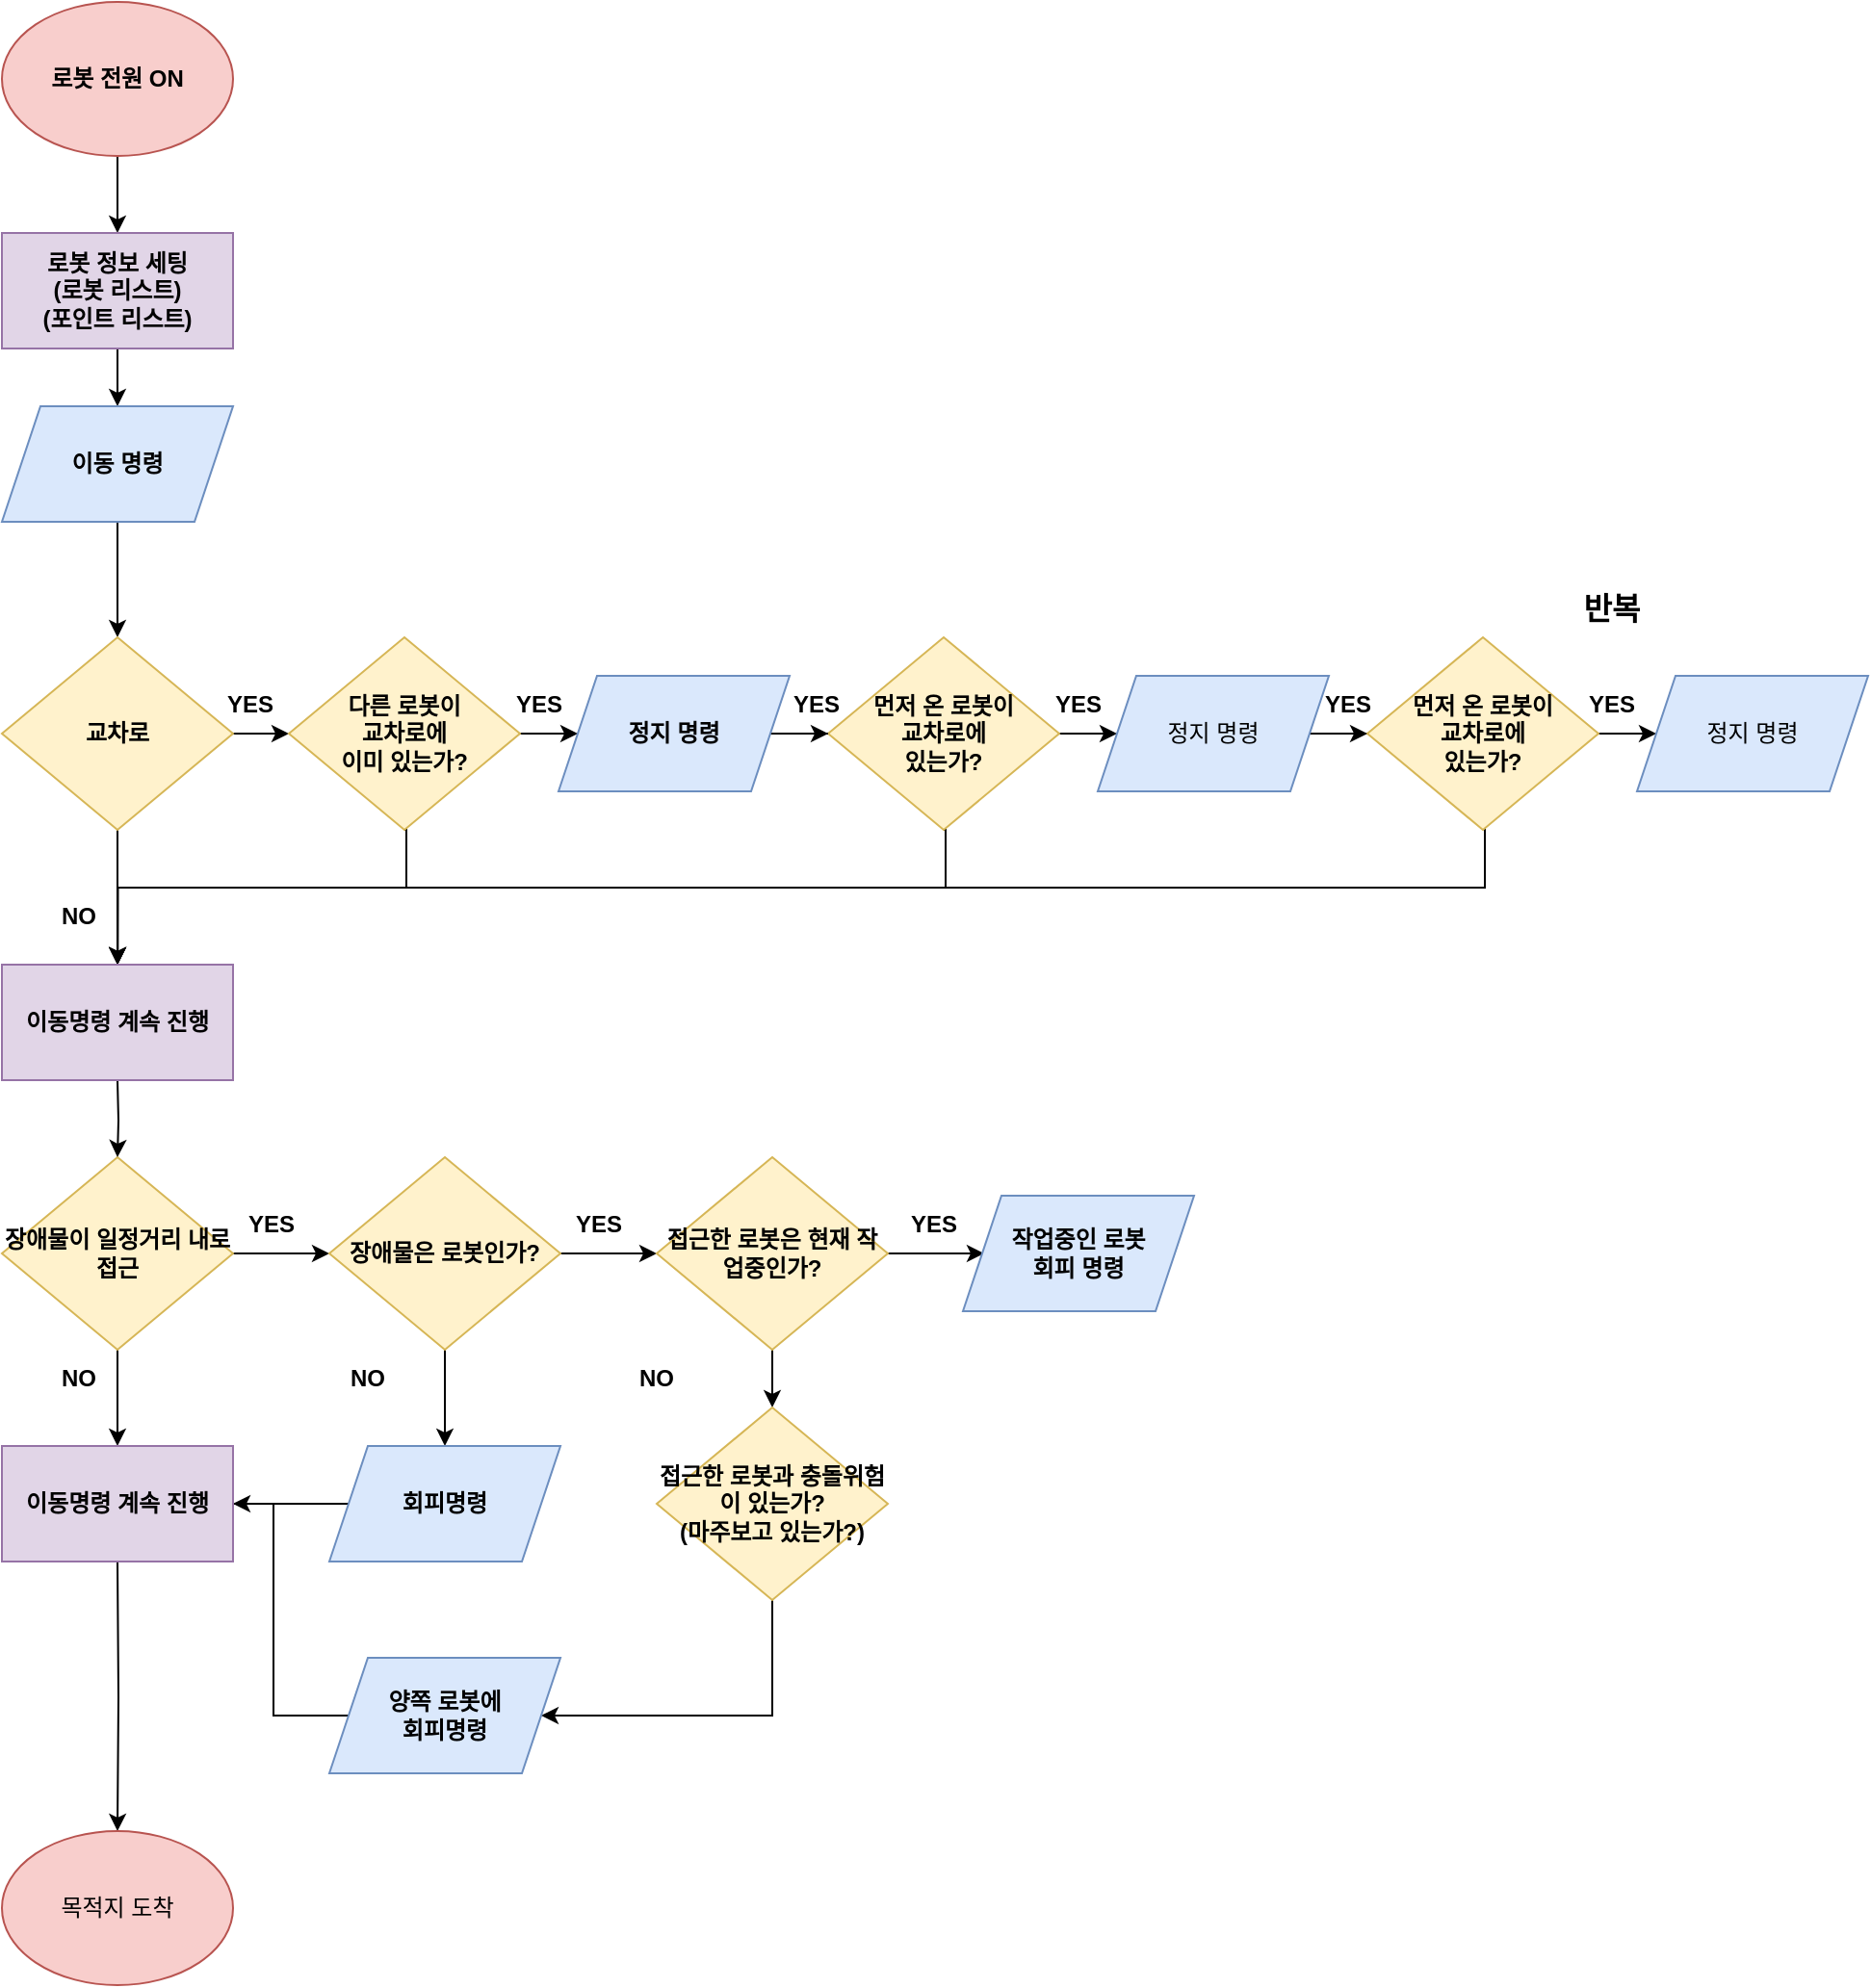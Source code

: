 <mxfile version="22.0.8" type="device">
  <diagram name="페이지-1" id="jEjnBQMDA6VWEUndvyZC">
    <mxGraphModel dx="1235" dy="651" grid="1" gridSize="10" guides="1" tooltips="1" connect="1" arrows="1" fold="1" page="1" pageScale="1" pageWidth="827" pageHeight="1169" background="#ffffff" math="0" shadow="0">
      <root>
        <mxCell id="0" />
        <mxCell id="1" parent="0" />
        <mxCell id="IUyKyxl_PxbJLqRELmQZ-36" value="" style="edgeStyle=orthogonalEdgeStyle;rounded=0;orthogonalLoop=1;jettySize=auto;html=1;" edge="1" parent="1" source="IUyKyxl_PxbJLqRELmQZ-2" target="IUyKyxl_PxbJLqRELmQZ-6">
          <mxGeometry relative="1" as="geometry" />
        </mxCell>
        <mxCell id="IUyKyxl_PxbJLqRELmQZ-2" value="로봇 전원 ON" style="ellipse;whiteSpace=wrap;html=1;fillColor=#f8cecc;strokeColor=#b85450;fontStyle=1" vertex="1" parent="1">
          <mxGeometry x="20" width="120" height="80" as="geometry" />
        </mxCell>
        <mxCell id="IUyKyxl_PxbJLqRELmQZ-37" value="" style="edgeStyle=orthogonalEdgeStyle;rounded=0;orthogonalLoop=1;jettySize=auto;html=1;" edge="1" parent="1" source="IUyKyxl_PxbJLqRELmQZ-6" target="IUyKyxl_PxbJLqRELmQZ-8">
          <mxGeometry relative="1" as="geometry" />
        </mxCell>
        <mxCell id="IUyKyxl_PxbJLqRELmQZ-6" value="로봇 정보 세팅&lt;br&gt;(로봇 리스트)&lt;br&gt;(포인트 리스트)" style="rounded=0;whiteSpace=wrap;html=1;fillColor=#e1d5e7;strokeColor=#9673a6;fontStyle=1" vertex="1" parent="1">
          <mxGeometry x="20" y="120" width="120" height="60" as="geometry" />
        </mxCell>
        <mxCell id="IUyKyxl_PxbJLqRELmQZ-113" value="" style="edgeStyle=orthogonalEdgeStyle;rounded=0;orthogonalLoop=1;jettySize=auto;html=1;" edge="1" parent="1" source="IUyKyxl_PxbJLqRELmQZ-8" target="IUyKyxl_PxbJLqRELmQZ-52">
          <mxGeometry relative="1" as="geometry" />
        </mxCell>
        <mxCell id="IUyKyxl_PxbJLqRELmQZ-8" value="이동 명령" style="shape=parallelogram;perimeter=parallelogramPerimeter;whiteSpace=wrap;html=1;fixedSize=1;fillColor=#dae8fc;strokeColor=#6c8ebf;fontStyle=1" vertex="1" parent="1">
          <mxGeometry x="20" y="210" width="120" height="60" as="geometry" />
        </mxCell>
        <mxCell id="IUyKyxl_PxbJLqRELmQZ-56" value="" style="edgeStyle=orthogonalEdgeStyle;rounded=0;orthogonalLoop=1;jettySize=auto;html=1;" edge="1" parent="1" source="IUyKyxl_PxbJLqRELmQZ-52" target="IUyKyxl_PxbJLqRELmQZ-55">
          <mxGeometry relative="1" as="geometry" />
        </mxCell>
        <mxCell id="IUyKyxl_PxbJLqRELmQZ-115" value="" style="edgeStyle=orthogonalEdgeStyle;rounded=0;orthogonalLoop=1;jettySize=auto;html=1;" edge="1" parent="1" source="IUyKyxl_PxbJLqRELmQZ-52">
          <mxGeometry relative="1" as="geometry">
            <mxPoint x="80" y="500" as="targetPoint" />
          </mxGeometry>
        </mxCell>
        <mxCell id="IUyKyxl_PxbJLqRELmQZ-52" value="교차로" style="rhombus;whiteSpace=wrap;html=1;fillColor=#fff2cc;strokeColor=#d6b656;fontStyle=1" vertex="1" parent="1">
          <mxGeometry x="20" y="330" width="120" height="100" as="geometry" />
        </mxCell>
        <mxCell id="IUyKyxl_PxbJLqRELmQZ-78" value="" style="edgeStyle=orthogonalEdgeStyle;rounded=0;orthogonalLoop=1;jettySize=auto;html=1;" edge="1" parent="1" source="IUyKyxl_PxbJLqRELmQZ-55" target="IUyKyxl_PxbJLqRELmQZ-75">
          <mxGeometry relative="1" as="geometry" />
        </mxCell>
        <mxCell id="IUyKyxl_PxbJLqRELmQZ-126" style="edgeStyle=orthogonalEdgeStyle;rounded=0;orthogonalLoop=1;jettySize=auto;html=1;exitX=0.5;exitY=1;exitDx=0;exitDy=0;" edge="1" parent="1" source="IUyKyxl_PxbJLqRELmQZ-55">
          <mxGeometry relative="1" as="geometry">
            <mxPoint x="80.059" y="500" as="targetPoint" />
            <Array as="points">
              <mxPoint x="230" y="460" />
              <mxPoint x="80" y="460" />
            </Array>
          </mxGeometry>
        </mxCell>
        <mxCell id="IUyKyxl_PxbJLqRELmQZ-55" value="다른 로봇이&lt;br&gt;교차로에&lt;br&gt;이미 있는가?" style="rhombus;whiteSpace=wrap;html=1;fillColor=#fff2cc;strokeColor=#d6b656;fontStyle=1;rounded=0;shadow=0;" vertex="1" parent="1">
          <mxGeometry x="169" y="330" width="120" height="100" as="geometry" />
        </mxCell>
        <mxCell id="IUyKyxl_PxbJLqRELmQZ-62" value="YES" style="text;html=1;strokeColor=none;fillColor=none;align=center;verticalAlign=middle;whiteSpace=wrap;rounded=0;fontStyle=1" vertex="1" parent="1">
          <mxGeometry x="119" y="350" width="60" height="30" as="geometry" />
        </mxCell>
        <mxCell id="IUyKyxl_PxbJLqRELmQZ-127" style="edgeStyle=orthogonalEdgeStyle;rounded=0;orthogonalLoop=1;jettySize=auto;html=1;exitX=0.5;exitY=1;exitDx=0;exitDy=0;" edge="1" parent="1" source="IUyKyxl_PxbJLqRELmQZ-66">
          <mxGeometry relative="1" as="geometry">
            <mxPoint x="80.059" y="500" as="targetPoint" />
            <Array as="points">
              <mxPoint x="510" y="460" />
              <mxPoint x="80" y="460" />
            </Array>
          </mxGeometry>
        </mxCell>
        <mxCell id="IUyKyxl_PxbJLqRELmQZ-140" value="" style="edgeStyle=orthogonalEdgeStyle;rounded=0;orthogonalLoop=1;jettySize=auto;html=1;" edge="1" parent="1" source="IUyKyxl_PxbJLqRELmQZ-66" target="IUyKyxl_PxbJLqRELmQZ-139">
          <mxGeometry relative="1" as="geometry" />
        </mxCell>
        <mxCell id="IUyKyxl_PxbJLqRELmQZ-66" value="먼저 온 로봇이&lt;br&gt;교차로에&lt;br&gt;있는가?" style="rhombus;whiteSpace=wrap;html=1;fillColor=#fff2cc;strokeColor=#d6b656;fontStyle=1;shadow=0;gradientColor=none;" vertex="1" parent="1">
          <mxGeometry x="449" y="330" width="120" height="100" as="geometry" />
        </mxCell>
        <mxCell id="IUyKyxl_PxbJLqRELmQZ-89" value="" style="edgeStyle=orthogonalEdgeStyle;rounded=0;orthogonalLoop=1;jettySize=auto;html=1;" edge="1" parent="1" source="IUyKyxl_PxbJLqRELmQZ-75" target="IUyKyxl_PxbJLqRELmQZ-66">
          <mxGeometry relative="1" as="geometry" />
        </mxCell>
        <mxCell id="IUyKyxl_PxbJLqRELmQZ-75" value="정지 명령&lt;br&gt;" style="shape=parallelogram;perimeter=parallelogramPerimeter;whiteSpace=wrap;html=1;fixedSize=1;fillColor=#dae8fc;strokeColor=#6c8ebf;fontStyle=1" vertex="1" parent="1">
          <mxGeometry x="309" y="350" width="120" height="60" as="geometry" />
        </mxCell>
        <mxCell id="IUyKyxl_PxbJLqRELmQZ-105" value="YES" style="text;html=1;strokeColor=none;fillColor=none;align=center;verticalAlign=middle;whiteSpace=wrap;rounded=0;fontStyle=1" vertex="1" parent="1">
          <mxGeometry x="269" y="350" width="60" height="30" as="geometry" />
        </mxCell>
        <mxCell id="IUyKyxl_PxbJLqRELmQZ-106" value="YES" style="text;html=1;strokeColor=none;fillColor=none;align=center;verticalAlign=middle;whiteSpace=wrap;rounded=0;fontStyle=1" vertex="1" parent="1">
          <mxGeometry x="413" y="350" width="60" height="30" as="geometry" />
        </mxCell>
        <mxCell id="IUyKyxl_PxbJLqRELmQZ-118" value="" style="edgeStyle=orthogonalEdgeStyle;rounded=0;orthogonalLoop=1;jettySize=auto;html=1;" edge="1" parent="1" source="IUyKyxl_PxbJLqRELmQZ-110">
          <mxGeometry relative="1" as="geometry">
            <mxPoint x="80" y="750" as="targetPoint" />
          </mxGeometry>
        </mxCell>
        <mxCell id="IUyKyxl_PxbJLqRELmQZ-131" value="" style="edgeStyle=orthogonalEdgeStyle;rounded=0;orthogonalLoop=1;jettySize=auto;html=1;" edge="1" parent="1" source="IUyKyxl_PxbJLqRELmQZ-110" target="IUyKyxl_PxbJLqRELmQZ-129">
          <mxGeometry relative="1" as="geometry" />
        </mxCell>
        <mxCell id="IUyKyxl_PxbJLqRELmQZ-110" value="장애물이 일정거리 내로 접근" style="rhombus;whiteSpace=wrap;html=1;fillColor=#fff2cc;strokeColor=#d6b656;fontStyle=1" vertex="1" parent="1">
          <mxGeometry x="20" y="600" width="120" height="100" as="geometry" />
        </mxCell>
        <mxCell id="IUyKyxl_PxbJLqRELmQZ-112" value="NO" style="text;html=1;align=center;verticalAlign=middle;whiteSpace=wrap;rounded=0;fontStyle=1" vertex="1" parent="1">
          <mxGeometry x="30" y="460" width="60" height="30" as="geometry" />
        </mxCell>
        <mxCell id="IUyKyxl_PxbJLqRELmQZ-116" value="" style="edgeStyle=orthogonalEdgeStyle;rounded=0;orthogonalLoop=1;jettySize=auto;html=1;" edge="1" parent="1" target="IUyKyxl_PxbJLqRELmQZ-110">
          <mxGeometry relative="1" as="geometry">
            <mxPoint x="80" y="560" as="sourcePoint" />
          </mxGeometry>
        </mxCell>
        <mxCell id="IUyKyxl_PxbJLqRELmQZ-137" value="" style="edgeStyle=orthogonalEdgeStyle;rounded=0;orthogonalLoop=1;jettySize=auto;html=1;" edge="1" parent="1" target="IUyKyxl_PxbJLqRELmQZ-136">
          <mxGeometry relative="1" as="geometry">
            <mxPoint x="80" y="810" as="sourcePoint" />
          </mxGeometry>
        </mxCell>
        <mxCell id="IUyKyxl_PxbJLqRELmQZ-120" value="NO" style="text;html=1;align=center;verticalAlign=middle;whiteSpace=wrap;rounded=0;fontStyle=1" vertex="1" parent="1">
          <mxGeometry x="30" y="700" width="60" height="30" as="geometry" />
        </mxCell>
        <mxCell id="IUyKyxl_PxbJLqRELmQZ-155" value="" style="edgeStyle=orthogonalEdgeStyle;rounded=0;orthogonalLoop=1;jettySize=auto;html=1;" edge="1" parent="1" source="IUyKyxl_PxbJLqRELmQZ-129" target="IUyKyxl_PxbJLqRELmQZ-148">
          <mxGeometry relative="1" as="geometry" />
        </mxCell>
        <mxCell id="IUyKyxl_PxbJLqRELmQZ-166" value="" style="edgeStyle=orthogonalEdgeStyle;rounded=0;orthogonalLoop=1;jettySize=auto;html=1;" edge="1" parent="1" source="IUyKyxl_PxbJLqRELmQZ-129" target="IUyKyxl_PxbJLqRELmQZ-165">
          <mxGeometry relative="1" as="geometry" />
        </mxCell>
        <mxCell id="IUyKyxl_PxbJLqRELmQZ-129" value="장애물은 로봇인가?" style="rhombus;whiteSpace=wrap;html=1;fillColor=#fff2cc;strokeColor=#d6b656;fontStyle=1" vertex="1" parent="1">
          <mxGeometry x="190" y="600" width="120" height="100" as="geometry" />
        </mxCell>
        <mxCell id="IUyKyxl_PxbJLqRELmQZ-132" value="YES" style="text;html=1;strokeColor=none;fillColor=none;align=center;verticalAlign=middle;whiteSpace=wrap;rounded=0;fontStyle=1" vertex="1" parent="1">
          <mxGeometry x="130" y="620" width="60" height="30" as="geometry" />
        </mxCell>
        <mxCell id="IUyKyxl_PxbJLqRELmQZ-136" value="목적지 도착" style="ellipse;whiteSpace=wrap;html=1;fillColor=#f8cecc;strokeColor=#b85450;" vertex="1" parent="1">
          <mxGeometry x="20" y="950" width="120" height="80" as="geometry" />
        </mxCell>
        <mxCell id="IUyKyxl_PxbJLqRELmQZ-143" value="" style="edgeStyle=orthogonalEdgeStyle;rounded=0;orthogonalLoop=1;jettySize=auto;html=1;" edge="1" parent="1" source="IUyKyxl_PxbJLqRELmQZ-139" target="IUyKyxl_PxbJLqRELmQZ-142">
          <mxGeometry relative="1" as="geometry" />
        </mxCell>
        <mxCell id="IUyKyxl_PxbJLqRELmQZ-139" value="정지 명령&lt;br&gt;" style="shape=parallelogram;perimeter=parallelogramPerimeter;whiteSpace=wrap;html=1;fixedSize=1;fillColor=#dae8fc;strokeColor=#6c8ebf;" vertex="1" parent="1">
          <mxGeometry x="589" y="350" width="120" height="60" as="geometry" />
        </mxCell>
        <mxCell id="IUyKyxl_PxbJLqRELmQZ-141" value="YES" style="text;html=1;strokeColor=none;fillColor=none;align=center;verticalAlign=middle;whiteSpace=wrap;rounded=0;fontStyle=1" vertex="1" parent="1">
          <mxGeometry x="549" y="350" width="60" height="30" as="geometry" />
        </mxCell>
        <mxCell id="IUyKyxl_PxbJLqRELmQZ-144" style="edgeStyle=orthogonalEdgeStyle;rounded=0;orthogonalLoop=1;jettySize=auto;html=1;" edge="1" parent="1" source="IUyKyxl_PxbJLqRELmQZ-142">
          <mxGeometry relative="1" as="geometry">
            <mxPoint x="80.059" y="500" as="targetPoint" />
            <Array as="points">
              <mxPoint x="790" y="460" />
              <mxPoint x="80" y="460" />
            </Array>
          </mxGeometry>
        </mxCell>
        <mxCell id="IUyKyxl_PxbJLqRELmQZ-170" value="" style="edgeStyle=orthogonalEdgeStyle;rounded=0;orthogonalLoop=1;jettySize=auto;html=1;" edge="1" parent="1" source="IUyKyxl_PxbJLqRELmQZ-142" target="IUyKyxl_PxbJLqRELmQZ-169">
          <mxGeometry relative="1" as="geometry" />
        </mxCell>
        <mxCell id="IUyKyxl_PxbJLqRELmQZ-142" value="먼저 온 로봇이&lt;br&gt;교차로에&lt;br&gt;있는가?" style="rhombus;whiteSpace=wrap;html=1;fillColor=#fff2cc;strokeColor=#d6b656;fontStyle=1" vertex="1" parent="1">
          <mxGeometry x="729" y="330" width="120" height="100" as="geometry" />
        </mxCell>
        <mxCell id="IUyKyxl_PxbJLqRELmQZ-145" value="반복" style="text;html=1;strokeColor=none;fillColor=none;align=center;verticalAlign=middle;whiteSpace=wrap;rounded=0;fontStyle=1;strokeWidth=1;fontSize=16;" vertex="1" parent="1">
          <mxGeometry x="826" y="300" width="60" height="30" as="geometry" />
        </mxCell>
        <mxCell id="IUyKyxl_PxbJLqRELmQZ-147" value="YES" style="text;html=1;strokeColor=none;fillColor=none;align=center;verticalAlign=middle;whiteSpace=wrap;rounded=0;fontStyle=1" vertex="1" parent="1">
          <mxGeometry x="689" y="350" width="60" height="30" as="geometry" />
        </mxCell>
        <mxCell id="IUyKyxl_PxbJLqRELmQZ-158" value="" style="edgeStyle=orthogonalEdgeStyle;rounded=0;orthogonalLoop=1;jettySize=auto;html=1;" edge="1" parent="1" source="IUyKyxl_PxbJLqRELmQZ-148">
          <mxGeometry relative="1" as="geometry">
            <mxPoint x="530" y="650" as="targetPoint" />
          </mxGeometry>
        </mxCell>
        <mxCell id="IUyKyxl_PxbJLqRELmQZ-160" value="" style="edgeStyle=orthogonalEdgeStyle;rounded=0;orthogonalLoop=1;jettySize=auto;html=1;" edge="1" parent="1" source="IUyKyxl_PxbJLqRELmQZ-148" target="IUyKyxl_PxbJLqRELmQZ-159">
          <mxGeometry relative="1" as="geometry" />
        </mxCell>
        <mxCell id="IUyKyxl_PxbJLqRELmQZ-148" value="접근한 로봇은 현재 작업중인가?" style="rhombus;whiteSpace=wrap;html=1;fillColor=#fff2cc;strokeColor=#d6b656;fontStyle=1" vertex="1" parent="1">
          <mxGeometry x="360" y="600" width="120" height="100" as="geometry" />
        </mxCell>
        <mxCell id="IUyKyxl_PxbJLqRELmQZ-150" value="YES" style="text;html=1;strokeColor=none;fillColor=none;align=center;verticalAlign=middle;whiteSpace=wrap;rounded=0;fontStyle=1" vertex="1" parent="1">
          <mxGeometry x="300" y="620" width="60" height="30" as="geometry" />
        </mxCell>
        <mxCell id="IUyKyxl_PxbJLqRELmQZ-183" style="edgeStyle=orthogonalEdgeStyle;rounded=0;orthogonalLoop=1;jettySize=auto;html=1;exitX=0.5;exitY=1;exitDx=0;exitDy=0;entryX=1;entryY=0.5;entryDx=0;entryDy=0;" edge="1" parent="1" source="IUyKyxl_PxbJLqRELmQZ-159" target="IUyKyxl_PxbJLqRELmQZ-181">
          <mxGeometry relative="1" as="geometry">
            <Array as="points">
              <mxPoint x="420" y="890" />
            </Array>
          </mxGeometry>
        </mxCell>
        <mxCell id="IUyKyxl_PxbJLqRELmQZ-159" value="접근한 로봇과 충돌위험이 있는가?&lt;br&gt;(마주보고 있는가?)" style="rhombus;whiteSpace=wrap;html=1;fillColor=#fff2cc;strokeColor=#d6b656;fontStyle=1;labelBackgroundColor=none;labelBorderColor=none;" vertex="1" parent="1">
          <mxGeometry x="360" y="730" width="120" height="100" as="geometry" />
        </mxCell>
        <mxCell id="IUyKyxl_PxbJLqRELmQZ-161" value="NO" style="text;html=1;align=center;verticalAlign=middle;whiteSpace=wrap;rounded=0;fontStyle=1" vertex="1" parent="1">
          <mxGeometry x="330" y="700" width="60" height="30" as="geometry" />
        </mxCell>
        <mxCell id="IUyKyxl_PxbJLqRELmQZ-162" value="YES" style="text;html=1;strokeColor=none;fillColor=none;align=center;verticalAlign=middle;whiteSpace=wrap;rounded=0;fontStyle=1" vertex="1" parent="1">
          <mxGeometry x="474" y="620" width="60" height="30" as="geometry" />
        </mxCell>
        <mxCell id="IUyKyxl_PxbJLqRELmQZ-179" value="" style="edgeStyle=orthogonalEdgeStyle;rounded=0;orthogonalLoop=1;jettySize=auto;html=1;" edge="1" parent="1" source="IUyKyxl_PxbJLqRELmQZ-165">
          <mxGeometry relative="1" as="geometry">
            <mxPoint x="130" y="780" as="targetPoint" />
          </mxGeometry>
        </mxCell>
        <mxCell id="IUyKyxl_PxbJLqRELmQZ-165" value="회피명령" style="shape=parallelogram;perimeter=parallelogramPerimeter;whiteSpace=wrap;html=1;fixedSize=1;fillColor=#dae8fc;strokeColor=#6c8ebf;fontStyle=1" vertex="1" parent="1">
          <mxGeometry x="190" y="750" width="120" height="60" as="geometry" />
        </mxCell>
        <mxCell id="IUyKyxl_PxbJLqRELmQZ-167" value="NO" style="text;html=1;align=center;verticalAlign=middle;whiteSpace=wrap;rounded=0;fontStyle=1" vertex="1" parent="1">
          <mxGeometry x="180" y="700" width="60" height="30" as="geometry" />
        </mxCell>
        <mxCell id="IUyKyxl_PxbJLqRELmQZ-169" value="정지 명령&lt;br&gt;" style="shape=parallelogram;perimeter=parallelogramPerimeter;whiteSpace=wrap;html=1;fixedSize=1;fillColor=#dae8fc;strokeColor=#6c8ebf;" vertex="1" parent="1">
          <mxGeometry x="869" y="350" width="120" height="60" as="geometry" />
        </mxCell>
        <mxCell id="IUyKyxl_PxbJLqRELmQZ-172" value="YES" style="text;html=1;strokeColor=none;fillColor=none;align=center;verticalAlign=middle;whiteSpace=wrap;rounded=0;fontStyle=1" vertex="1" parent="1">
          <mxGeometry x="826" y="350" width="60" height="30" as="geometry" />
        </mxCell>
        <mxCell id="IUyKyxl_PxbJLqRELmQZ-191" style="edgeStyle=orthogonalEdgeStyle;rounded=0;orthogonalLoop=1;jettySize=auto;html=1;exitX=0;exitY=0.5;exitDx=0;exitDy=0;entryX=1;entryY=0.5;entryDx=0;entryDy=0;" edge="1" parent="1" source="IUyKyxl_PxbJLqRELmQZ-181" target="IUyKyxl_PxbJLqRELmQZ-189">
          <mxGeometry relative="1" as="geometry">
            <mxPoint x="130" y="870" as="targetPoint" />
            <Array as="points">
              <mxPoint x="161" y="890" />
              <mxPoint x="161" y="780" />
            </Array>
          </mxGeometry>
        </mxCell>
        <mxCell id="IUyKyxl_PxbJLqRELmQZ-181" value="양쪽 로봇에&lt;br&gt;회피명령" style="shape=parallelogram;perimeter=parallelogramPerimeter;whiteSpace=wrap;html=1;fixedSize=1;fillColor=#dae8fc;strokeColor=#6c8ebf;fontStyle=1" vertex="1" parent="1">
          <mxGeometry x="190" y="860" width="120" height="60" as="geometry" />
        </mxCell>
        <mxCell id="IUyKyxl_PxbJLqRELmQZ-187" value="작업중인 로봇&lt;br&gt;회피 명령" style="shape=parallelogram;perimeter=parallelogramPerimeter;whiteSpace=wrap;html=1;fixedSize=1;fillColor=#dae8fc;strokeColor=#6c8ebf;fontStyle=1" vertex="1" parent="1">
          <mxGeometry x="519" y="620" width="120" height="60" as="geometry" />
        </mxCell>
        <mxCell id="IUyKyxl_PxbJLqRELmQZ-188" value="이동명령 계속 진행" style="rounded=0;whiteSpace=wrap;html=1;fillColor=#e1d5e7;strokeColor=#9673a6;fontStyle=1" vertex="1" parent="1">
          <mxGeometry x="20" y="500" width="120" height="60" as="geometry" />
        </mxCell>
        <mxCell id="IUyKyxl_PxbJLqRELmQZ-189" value="이동명령 계속 진행" style="rounded=0;whiteSpace=wrap;html=1;fillColor=#e1d5e7;strokeColor=#9673a6;fontStyle=1" vertex="1" parent="1">
          <mxGeometry x="20" y="750" width="120" height="60" as="geometry" />
        </mxCell>
      </root>
    </mxGraphModel>
  </diagram>
</mxfile>
